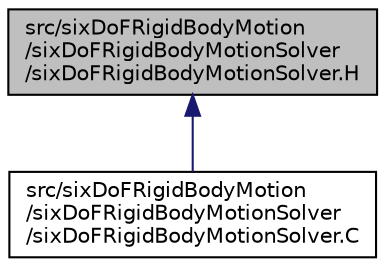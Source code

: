 digraph "src/sixDoFRigidBodyMotion/sixDoFRigidBodyMotionSolver/sixDoFRigidBodyMotionSolver.H"
{
  bgcolor="transparent";
  edge [fontname="Helvetica",fontsize="10",labelfontname="Helvetica",labelfontsize="10"];
  node [fontname="Helvetica",fontsize="10",shape=record];
  Node1 [label="src/sixDoFRigidBodyMotion\l/sixDoFRigidBodyMotionSolver\l/sixDoFRigidBodyMotionSolver.H",height=0.2,width=0.4,color="black", fillcolor="grey75", style="filled", fontcolor="black"];
  Node1 -> Node2 [dir="back",color="midnightblue",fontsize="10",style="solid",fontname="Helvetica"];
  Node2 [label="src/sixDoFRigidBodyMotion\l/sixDoFRigidBodyMotionSolver\l/sixDoFRigidBodyMotionSolver.C",height=0.2,width=0.4,color="black",URL="$a09794.html"];
}
